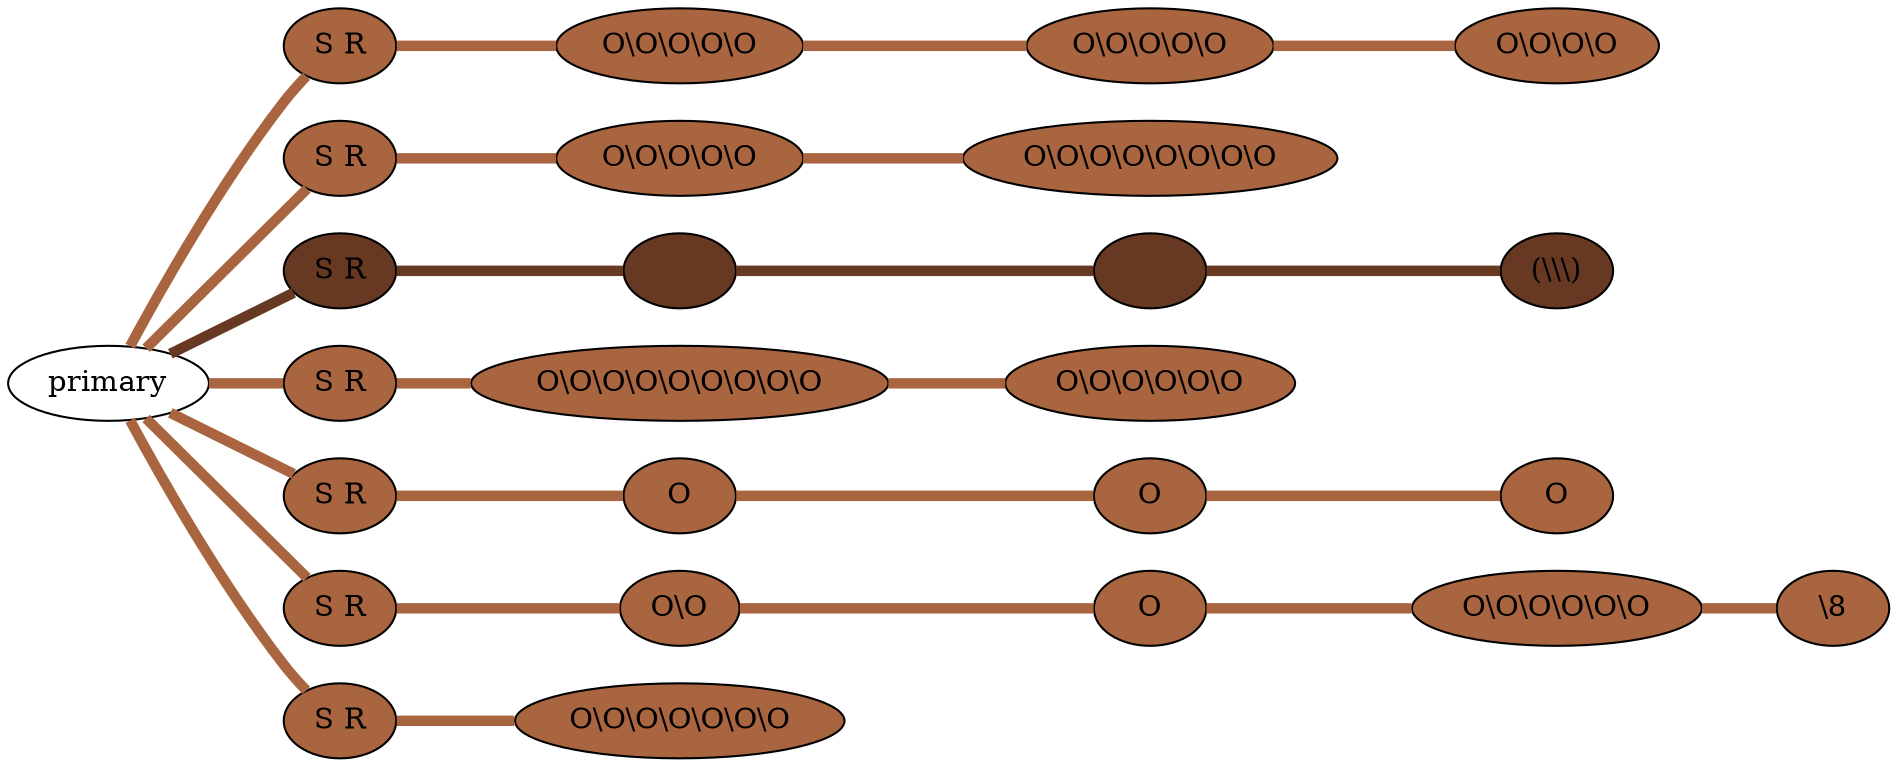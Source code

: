 graph {
 graph [rankdir=LR]
"1" [qtype="pendant_node", pendant_colors="#A86540", pendant_ply="S", pendant_attach="R", pendant_length="16", label="S R", style=filled, fillcolor="#A86540"]
"primary" -- "1" [qtype="pendant_link",penwidth=5,color="#A86540"]
"1:0" [qtype="knot_node", knot_value="5", knot_type="S", knot_position="2.5", knot_spin="Z", label="O\\O\\O\\O\\O", style=filled, fillcolor="#A86540"]
"1" -- "1:0" [qtype="knot_link",penwidth=5,color="#A86540"]
"1:1" [qtype="knot_node", knot_value="5", knot_type="S", knot_position="9.0", knot_spin="Z", label="O\\O\\O\\O\\O", style=filled, fillcolor="#A86540"]
"1:0" -- "1:1" [qtype="knot_link",penwidth=5,color="#A86540"]
"1:2" [qtype="knot_node", knot_value="4", knot_type="S", knot_position="15.0", knot_spin="Z", label="O\\O\\O\\O", style=filled, fillcolor="#A86540"]
"1:1" -- "1:2" [qtype="knot_link",penwidth=5,color="#A86540"]
"2" [qtype="pendant_node", pendant_colors="#A86540", pendant_ply="S", pendant_attach="R", pendant_length="19", label="S R", style=filled, fillcolor="#A86540"]
"primary" -- "2" [qtype="pendant_link",penwidth=5,color="#A86540"]
"2:0" [qtype="knot_node", knot_value="5", knot_type="S", knot_position="9.0", knot_spin="Z", label="O\\O\\O\\O\\O", style=filled, fillcolor="#A86540"]
"2" -- "2:0" [qtype="knot_link",penwidth=5,color="#A86540"]
"2:1" [qtype="knot_node", knot_value="8", knot_type="S", knot_position="15.5", knot_spin="Z", label="O\\O\\O\\O\\O\\O\\O\\O", style=filled, fillcolor="#A86540"]
"2:0" -- "2:1" [qtype="knot_link",penwidth=5,color="#A86540"]
"3" [qtype="pendant_node", pendant_colors="#673923,#777777", pendant_ply="S", pendant_attach="R", pendant_length="53", label="S R", style=filled, fillcolor="#673923"]
"primary" -- "3" [qtype="pendant_link",penwidth=5,color="#673923"]
"3:0" [qtype="knot_node", knot_value="2", knot_type="", knot_position="2.5", knot_spin="Z", label="", style=filled, fillcolor="#673923"]
"3" -- "3:0" [qtype="knot_link",penwidth=5,color="#673923"]
"3:1" [qtype="knot_node", knot_value="3", knot_type="", knot_position="8.5", knot_spin="Z", label="", style=filled, fillcolor="#673923"]
"3:0" -- "3:1" [qtype="knot_link",penwidth=5,color="#673923"]
"3:2" [qtype="knot_node", knot_value="3", knot_type="L", knot_position="21.0", knot_spin="Z", label="(\\\\\\)", style=filled, fillcolor="#673923"]
"3:1" -- "3:2" [qtype="knot_link",penwidth=5,color="#673923"]
"4" [qtype="pendant_node", pendant_colors="#A86540", pendant_ply="S", pendant_attach="R", pendant_length="16", label="S R", style=filled, fillcolor="#A86540"]
"primary" -- "4" [qtype="pendant_link",penwidth=5,color="#A86540"]
"4:0" [qtype="knot_node", knot_value="9", knot_type="S", knot_position="8.5", knot_spin="Z", label="O\\O\\O\\O\\O\\O\\O\\O\\O", style=filled, fillcolor="#A86540"]
"4" -- "4:0" [qtype="knot_link",penwidth=5,color="#A86540"]
"4:1" [qtype="knot_node", knot_value="6", knot_type="S", knot_position="15.0", knot_spin="Z", label="O\\O\\O\\O\\O\\O", style=filled, fillcolor="#A86540"]
"4:0" -- "4:1" [qtype="knot_link",penwidth=5,color="#A86540"]
"5" [qtype="pendant_node", pendant_colors="#A86540", pendant_ply="S", pendant_attach="R", pendant_length="24", label="S R", style=filled, fillcolor="#A86540"]
"primary" -- "5" [qtype="pendant_link",penwidth=5,color="#A86540"]
"5:0" [qtype="knot_node", knot_value="1", knot_type="S", knot_position="3.0", knot_spin="Z", label="O", style=filled, fillcolor="#A86540"]
"5" -- "5:0" [qtype="knot_link",penwidth=5,color="#A86540"]
"5:1" [qtype="knot_node", knot_value="1", knot_type="S", knot_position="8.0", knot_spin="Z", label="O", style=filled, fillcolor="#A86540"]
"5:0" -- "5:1" [qtype="knot_link",penwidth=5,color="#A86540"]
"5:2" [qtype="knot_node", knot_value="1", knot_type="S", knot_position="15.0", knot_spin="Z", label="O", style=filled, fillcolor="#A86540"]
"5:1" -- "5:2" [qtype="knot_link",penwidth=5,color="#A86540"]
"6" [qtype="pendant_node", pendant_colors="#A86540", pendant_ply="S", pendant_attach="R", pendant_length="58", label="S R", style=filled, fillcolor="#A86540"]
"primary" -- "6" [qtype="pendant_link",penwidth=5,color="#A86540"]
"6:0" [qtype="knot_node", knot_value="2", knot_type="S", knot_position="3.0", knot_spin="Z", label="O\\O", style=filled, fillcolor="#A86540"]
"6" -- "6:0" [qtype="knot_link",penwidth=5,color="#A86540"]
"6:1" [qtype="knot_node", knot_value="1", knot_type="S", knot_position="9.0", knot_spin="Z", label="O", style=filled, fillcolor="#A86540"]
"6:0" -- "6:1" [qtype="knot_link",penwidth=5,color="#A86540"]
"6:2" [qtype="knot_node", knot_value="6", knot_type="S", knot_position="15.5", knot_spin="Z", label="O\\O\\O\\O\\O\\O", style=filled, fillcolor="#A86540"]
"6:1" -- "6:2" [qtype="knot_link",penwidth=5,color="#A86540"]
"6:3" [qtype="knot_node", knot_value="1", knot_type="E", knot_position="21.5", knot_spin="Z", label="\\8", style=filled, fillcolor="#A86540"]
"6:2" -- "6:3" [qtype="knot_link",penwidth=5,color="#A86540"]
"7" [qtype="pendant_node", pendant_colors="#A86540", pendant_ply="S", pendant_attach="R", pendant_length="14", label="S R", style=filled, fillcolor="#A86540"]
"primary" -- "7" [qtype="pendant_link",penwidth=5,color="#A86540"]
"7:0" [qtype="knot_node", knot_value="7", knot_type="S", knot_position="8.5", knot_spin="Z", label="O\\O\\O\\O\\O\\O\\O", style=filled, fillcolor="#A86540"]
"7" -- "7:0" [qtype="knot_link",penwidth=5,color="#A86540"]
}
